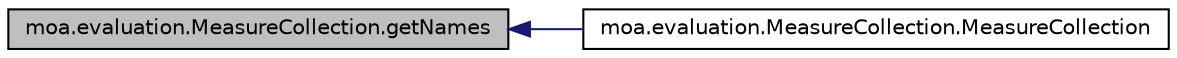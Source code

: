 digraph G
{
  edge [fontname="Helvetica",fontsize="10",labelfontname="Helvetica",labelfontsize="10"];
  node [fontname="Helvetica",fontsize="10",shape=record];
  rankdir=LR;
  Node1 [label="moa.evaluation.MeasureCollection.getNames",height=0.2,width=0.4,color="black", fillcolor="grey75", style="filled" fontcolor="black"];
  Node1 -> Node2 [dir=back,color="midnightblue",fontsize="10",style="solid",fontname="Helvetica"];
  Node2 [label="moa.evaluation.MeasureCollection.MeasureCollection",height=0.2,width=0.4,color="black", fillcolor="white", style="filled",URL="$classmoa_1_1evaluation_1_1MeasureCollection.html#a1d8a28f6f7e43ddba6c057266b668dbe"];
}
